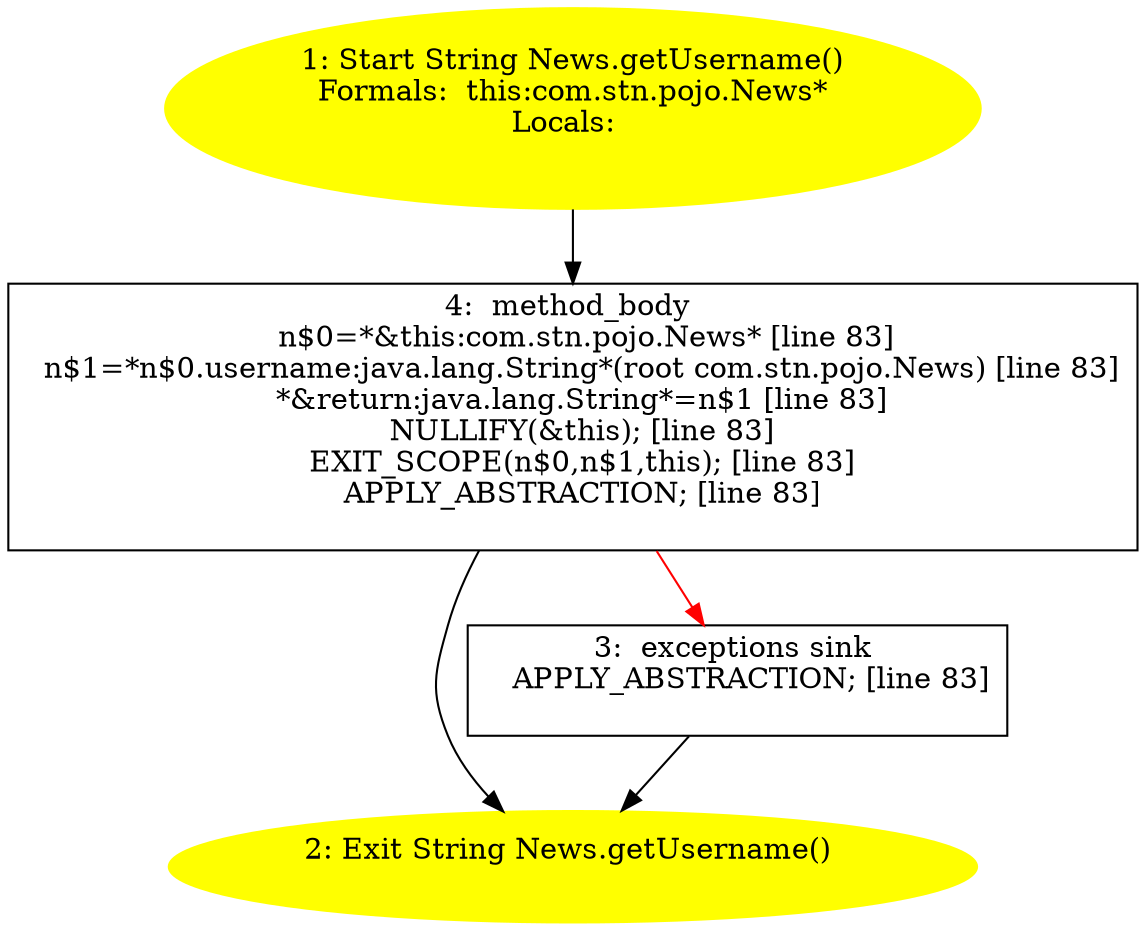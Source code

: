 /* @generated */
digraph cfg {
"com.stn.pojo.News.getUsername():java.lang.String.0438c6dac5d5e2dd8feabe59bbd07f4b_1" [label="1: Start String News.getUsername()\nFormals:  this:com.stn.pojo.News*\nLocals:  \n  " color=yellow style=filled]
	

	 "com.stn.pojo.News.getUsername():java.lang.String.0438c6dac5d5e2dd8feabe59bbd07f4b_1" -> "com.stn.pojo.News.getUsername():java.lang.String.0438c6dac5d5e2dd8feabe59bbd07f4b_4" ;
"com.stn.pojo.News.getUsername():java.lang.String.0438c6dac5d5e2dd8feabe59bbd07f4b_2" [label="2: Exit String News.getUsername() \n  " color=yellow style=filled]
	

"com.stn.pojo.News.getUsername():java.lang.String.0438c6dac5d5e2dd8feabe59bbd07f4b_3" [label="3:  exceptions sink \n   APPLY_ABSTRACTION; [line 83]\n " shape="box"]
	

	 "com.stn.pojo.News.getUsername():java.lang.String.0438c6dac5d5e2dd8feabe59bbd07f4b_3" -> "com.stn.pojo.News.getUsername():java.lang.String.0438c6dac5d5e2dd8feabe59bbd07f4b_2" ;
"com.stn.pojo.News.getUsername():java.lang.String.0438c6dac5d5e2dd8feabe59bbd07f4b_4" [label="4:  method_body \n   n$0=*&this:com.stn.pojo.News* [line 83]\n  n$1=*n$0.username:java.lang.String*(root com.stn.pojo.News) [line 83]\n  *&return:java.lang.String*=n$1 [line 83]\n  NULLIFY(&this); [line 83]\n  EXIT_SCOPE(n$0,n$1,this); [line 83]\n  APPLY_ABSTRACTION; [line 83]\n " shape="box"]
	

	 "com.stn.pojo.News.getUsername():java.lang.String.0438c6dac5d5e2dd8feabe59bbd07f4b_4" -> "com.stn.pojo.News.getUsername():java.lang.String.0438c6dac5d5e2dd8feabe59bbd07f4b_2" ;
	 "com.stn.pojo.News.getUsername():java.lang.String.0438c6dac5d5e2dd8feabe59bbd07f4b_4" -> "com.stn.pojo.News.getUsername():java.lang.String.0438c6dac5d5e2dd8feabe59bbd07f4b_3" [color="red" ];
}

